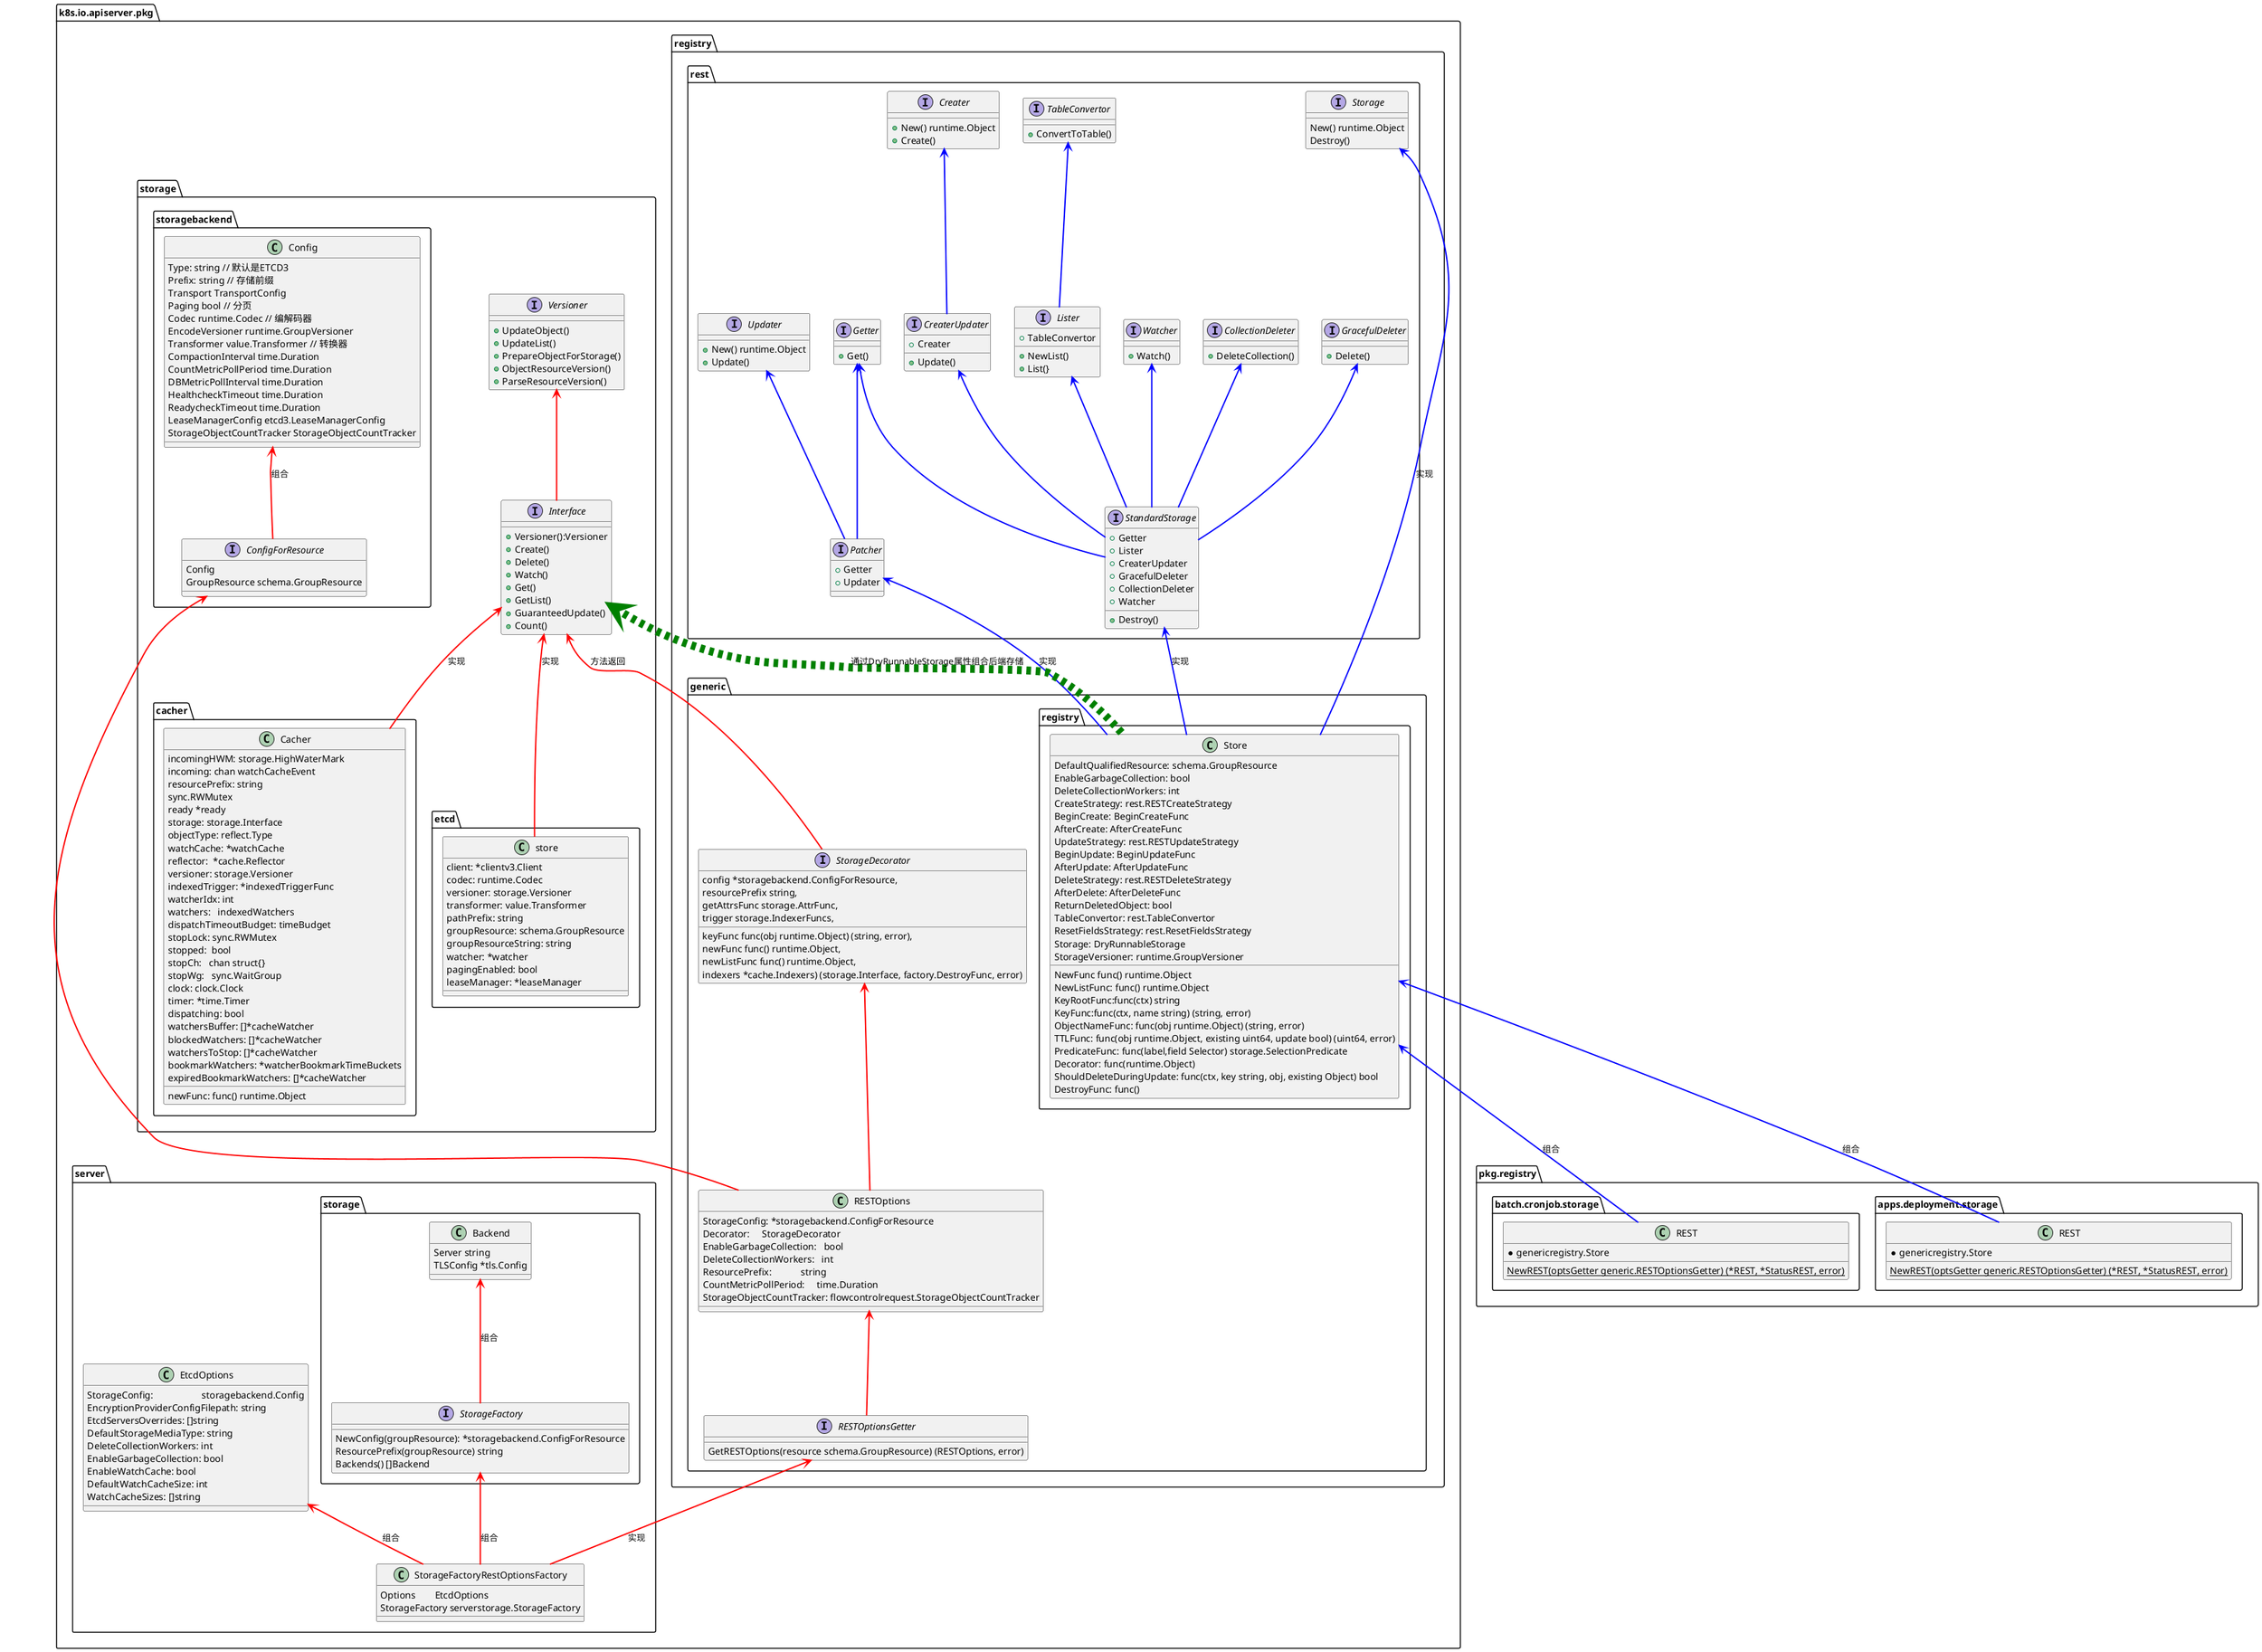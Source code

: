 @startuml
set namespaceSeparator ::

package k8s.io.apiserver.pkg{
package registry::rest {
    interface Storage {
        New() runtime.Object
        Destroy()
    }

    interface Getter {
        +Get()
    }

    interface TableConvertor {
        +ConvertToTable()
    }

    interface Lister {
        +TableConvertor
        +NewList()
        +List(}
    }
    TableConvertor <-[#blue,bold]- Lister

    interface Creater {
        +New() runtime.Object
        +Create()
    }

    interface CreaterUpdater {
        +Creater
        +Update()
    }
    Creater <-[#blue,bold]- CreaterUpdater

    interface GracefulDeleter {
        +Delete()
    }

    interface CollectionDeleter {
        +DeleteCollection()
    }


    interface Updater {
        +New() runtime.Object
        +Update()
    }

    interface Patcher {
        +Getter
        +Updater
    }
    Updater <-[#blue,bold]- Patcher
    Getter <-[#blue,bold]- Patcher

    interface Watcher {
        +Watch()
    }

    interface StandardStorage{
        +Getter
        +Lister
        +CreaterUpdater
        +GracefulDeleter
        +CollectionDeleter
        +Watcher
        +Destroy()
    }
    Getter <-[#blue,bold]- StandardStorage
    Lister <-[#blue,bold]- StandardStorage
    CreaterUpdater <-[#blue,bold]- StandardStorage
    GracefulDeleter <-[#blue,bold]- StandardStorage
    CollectionDeleter <-[#blue,bold]- StandardStorage
    Watcher <-[#blue,bold]- StandardStorage
}

package storage {
    interface Versioner {
        +UpdateObject()
        +UpdateList()
        +PrepareObjectForStorage()
        +ObjectResourceVersion()
        +ParseResourceVersion()
    }

    interface Interface {
        +Versioner():Versioner
        +Create()
        +Delete()
        +Watch()
        +Get()
        +GetList()
        +GuaranteedUpdate()
        +Count()
    }
    Versioner <-[#red,bold]- Interface

    class cacher::Cacher{
        incomingHWM: storage.HighWaterMark
        incoming: chan watchCacheEvent
        resourcePrefix: string
        sync.RWMutex
        ready *ready
        storage: storage.Interface
        objectType: reflect.Type
        watchCache: *watchCache
        reflector:  *cache.Reflector
        versioner: storage.Versioner
        newFunc: func() runtime.Object
        indexedTrigger: *indexedTriggerFunc
        watcherIdx: int
        watchers:   indexedWatchers
        dispatchTimeoutBudget: timeBudget
        stopLock: sync.RWMutex
        stopped:  bool
        stopCh:   chan struct{}
        stopWg:   sync.WaitGroup
        clock: clock.Clock
        timer: *time.Timer
        dispatching: bool
        watchersBuffer: []*cacheWatcher
        blockedWatchers: []*cacheWatcher
        watchersToStop: []*cacheWatcher
        bookmarkWatchers: *watcherBookmarkTimeBuckets
        expiredBookmarkWatchers: []*cacheWatcher
    }
    Interface <-[#red,bold]- Cacher: 实现

    class etcd::store {
        client: *clientv3.Client
        codec: runtime.Codec
        versioner: storage.Versioner
        transformer: value.Transformer
        pathPrefix: string
        groupResource: schema.GroupResource
        groupResourceString: string
        watcher: *watcher
        pagingEnabled: bool
        leaseManager: *leaseManager
    }

    Interface <-[#red,bold]- store: 实现
}

package registry::generic::registry {
    class Store {
        NewFunc func() runtime.Object
        NewListFunc: func() runtime.Object
        DefaultQualifiedResource: schema.GroupResource
        KeyRootFunc:func(ctx) string
        KeyFunc:func(ctx, name string) (string, error)
        ObjectNameFunc: func(obj runtime.Object) (string, error)
        TTLFunc: func(obj runtime.Object, existing uint64, update bool) (uint64, error)
        PredicateFunc: func(label,field Selector) storage.SelectionPredicate
        EnableGarbageCollection: bool
        DeleteCollectionWorkers: int
        Decorator: func(runtime.Object)
        CreateStrategy: rest.RESTCreateStrategy
        BeginCreate: BeginCreateFunc
        AfterCreate: AfterCreateFunc
        UpdateStrategy: rest.RESTUpdateStrategy
        BeginUpdate: BeginUpdateFunc
        AfterUpdate: AfterUpdateFunc
        DeleteStrategy: rest.RESTDeleteStrategy
        AfterDelete: AfterDeleteFunc
        ReturnDeletedObject: bool
        ShouldDeleteDuringUpdate: func(ctx, key string, obj, existing Object) bool
        TableConvertor: rest.TableConvertor
        ResetFieldsStrategy: rest.ResetFieldsStrategy
        Storage: DryRunnableStorage
        StorageVersioner: runtime.GroupVersioner
        DestroyFunc: func()
    }
    StandardStorage <-[#blue,bold]- Store: 实现
    Patcher <-[#blue,bold]- Store: 实现
    Storage <-[#blue,bold]- Store: 实现
    Interface <-[#green,dashed,thickness=12]- Store: 通过DryRunnableStorage属性组合后端存储
}

package storage::storagebackend{
    class Config {
        Type: string // 默认是ETCD3
        Prefix: string // 存储前缀
        Transport TransportConfig
        Paging bool // 分页
        Codec runtime.Codec // 编解码器
        EncodeVersioner runtime.GroupVersioner
        Transformer value.Transformer // 转换器
        CompactionInterval time.Duration
        CountMetricPollPeriod time.Duration
        DBMetricPollInterval time.Duration
        HealthcheckTimeout time.Duration
        ReadycheckTimeout time.Duration
        LeaseManagerConfig etcd3.LeaseManagerConfig
        StorageObjectCountTracker StorageObjectCountTracker
    }

    interface ConfigForResource{
        Config
        GroupResource schema.GroupResource
    }
    Config <-[#red,bold]- ConfigForResource: 组合
}

package registry::generic{
    interface StorageDecorator {
        config *storagebackend.ConfigForResource,
        resourcePrefix string,
        keyFunc func(obj runtime.Object) (string, error),
        newFunc func() runtime.Object,
        newListFunc func() runtime.Object,
        getAttrsFunc storage.AttrFunc,
        trigger storage.IndexerFuncs,
        indexers *cache.Indexers) (storage.Interface, factory.DestroyFunc, error)
    }
    Interface <-[#red,bold]- StorageDecorator: 方法返回

    class RESTOptions {
        StorageConfig: *storagebackend.ConfigForResource
        Decorator:     StorageDecorator
        EnableGarbageCollection:   bool
        DeleteCollectionWorkers:   int
        ResourcePrefix:            string
        CountMetricPollPeriod:     time.Duration
        StorageObjectCountTracker: flowcontrolrequest.StorageObjectCountTracker
    }
    StorageDecorator <-[#red,bold]- RESTOptions
    ConfigForResource <-[#red,bold]- RESTOptions

    interface RESTOptionsGetter {
        GetRESTOptions(resource schema.GroupResource) (RESTOptions, error)
    }
    RESTOptions <-[#red,bold]- RESTOptionsGetter
}

package server {
    package storage {
        class Backend {
            Server string
            TLSConfig *tls.Config
        }

        interface StorageFactory {
            NewConfig(groupResource): *storagebackend.ConfigForResource
            ResourcePrefix(groupResource) string
            Backends() []Backend
        }
        Backend <-[#red,bold]- StorageFactory: 组合
    }


    class EtcdOptions{
        StorageConfig:                    storagebackend.Config
        EncryptionProviderConfigFilepath: string
        EtcdServersOverrides: []string
        DefaultStorageMediaType: string
        DeleteCollectionWorkers: int
        EnableGarbageCollection: bool
        EnableWatchCache: bool
        DefaultWatchCacheSize: int
        WatchCacheSizes: []string
    }

    class StorageFactoryRestOptionsFactory {
        Options        EtcdOptions
        StorageFactory serverstorage.StorageFactory
    }
    RESTOptionsGetter <-[#red,bold]- StorageFactoryRestOptionsFactory: 实现
    EtcdOptions <-[#red,bold]- StorageFactoryRestOptionsFactory: 组合
    StorageFactory <-[#red,bold]- StorageFactoryRestOptionsFactory: 组合
}
}

package pkg.registry {
    package batch.cronjob.storage {
        class REST {
            *genericregistry.Store
            {static} NewREST(optsGetter generic.RESTOptionsGetter) (*REST, *StatusREST, error)
        }
        Store <-[#blue,bold]- REST: 组合
    }

    package apps.deployment.storage {
        class REST {
            *genericregistry.Store
            {static} NewREST(optsGetter generic.RESTOptionsGetter) (*REST, *StatusREST, error)
        }
        Store <-[#blue,bold]- REST: 组合
    }
}
@enduml